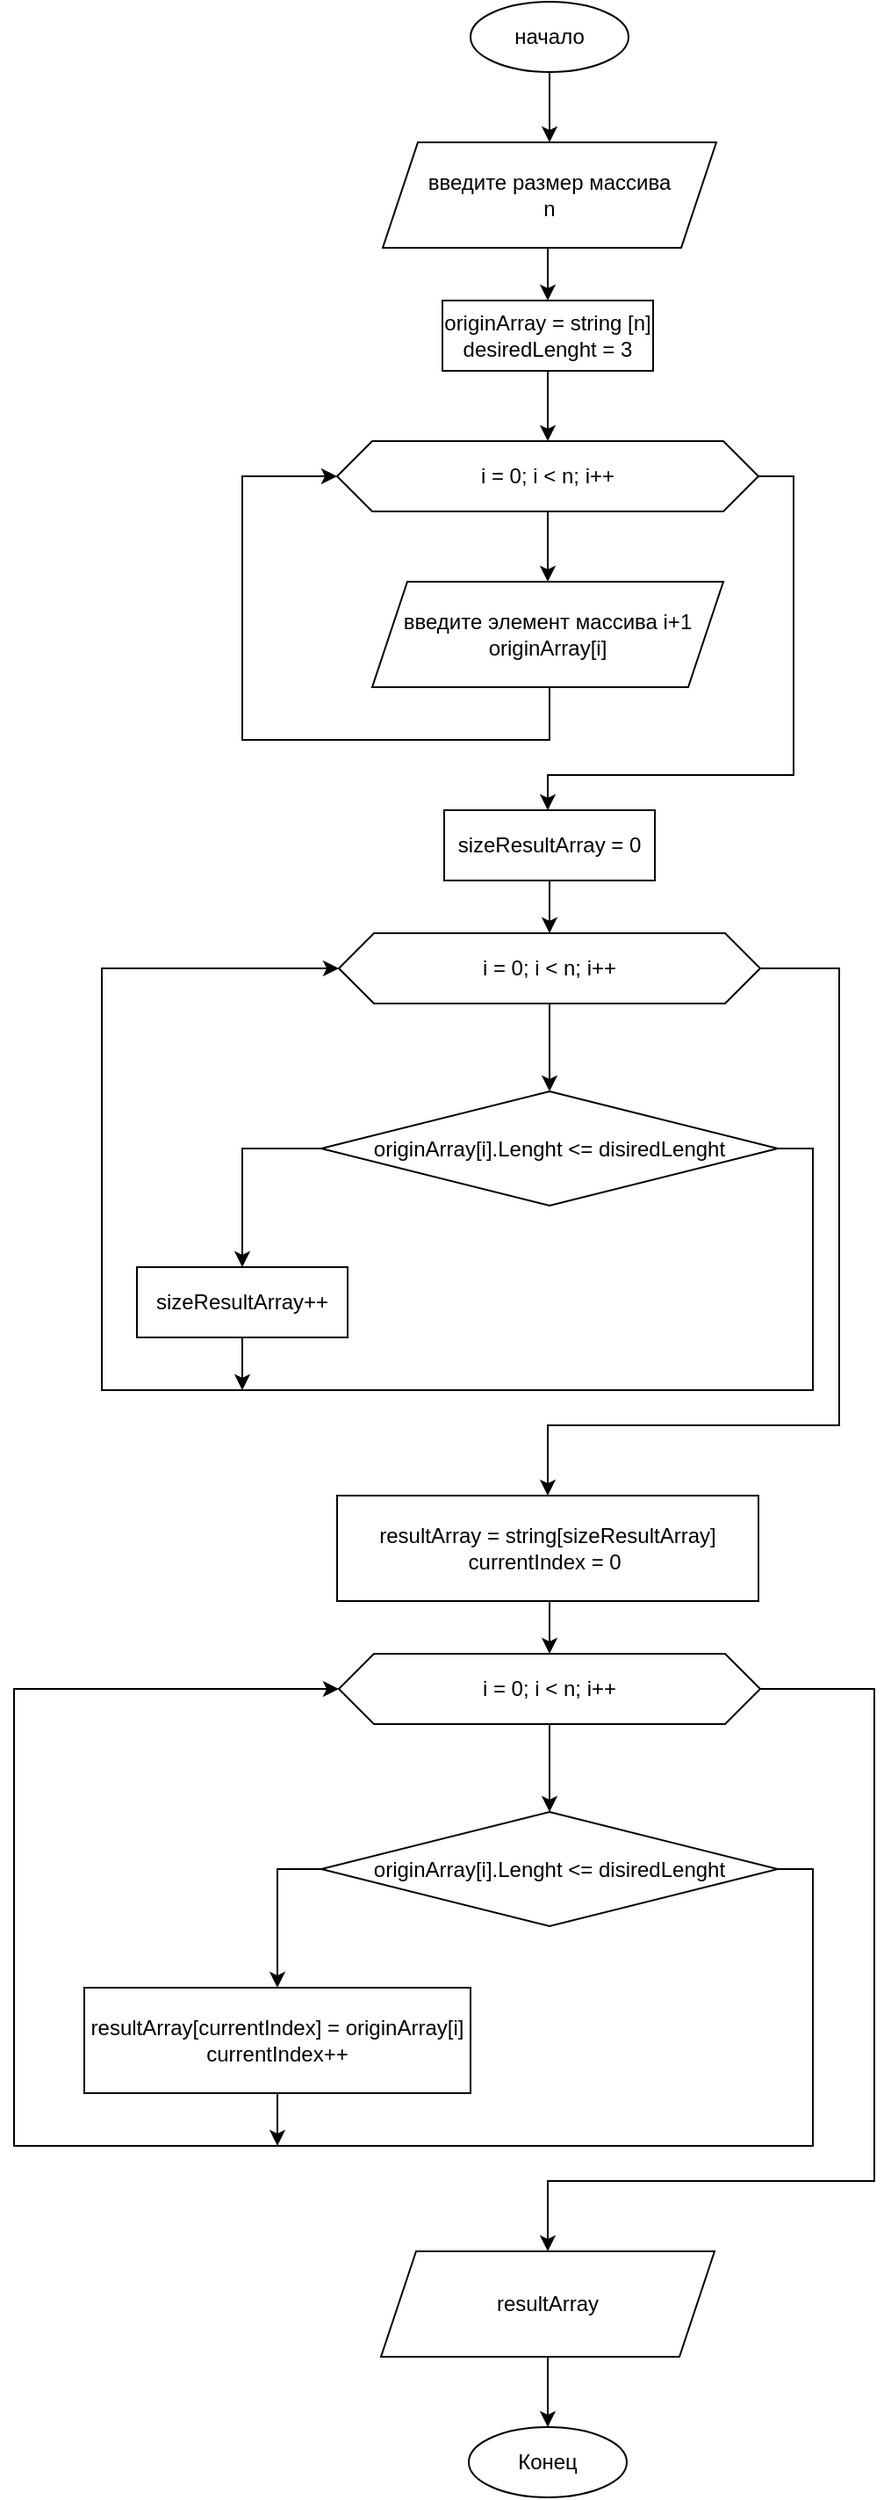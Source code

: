 <mxfile version="20.6.2" type="device"><diagram id="-C2m8nx2bFNEbv0D2F_R" name="Страница 1"><mxGraphModel dx="1038" dy="531" grid="1" gridSize="10" guides="1" tooltips="1" connect="1" arrows="1" fold="1" page="1" pageScale="1" pageWidth="827" pageHeight="1169" math="0" shadow="0"><root><mxCell id="0"/><mxCell id="1" parent="0"/><mxCell id="nW9GH1jKuhnJziH7pmkg-12" style="edgeStyle=orthogonalEdgeStyle;rounded=0;orthogonalLoop=1;jettySize=auto;html=1;exitX=0.5;exitY=1;exitDx=0;exitDy=0;entryX=0.5;entryY=0;entryDx=0;entryDy=0;" edge="1" parent="1" source="nW9GH1jKuhnJziH7pmkg-1" target="nW9GH1jKuhnJziH7pmkg-2"><mxGeometry relative="1" as="geometry"/></mxCell><mxCell id="nW9GH1jKuhnJziH7pmkg-1" value="начало" style="ellipse;whiteSpace=wrap;html=1;" vertex="1" parent="1"><mxGeometry x="370" y="20" width="90" height="40" as="geometry"/></mxCell><mxCell id="nW9GH1jKuhnJziH7pmkg-13" style="edgeStyle=orthogonalEdgeStyle;rounded=0;orthogonalLoop=1;jettySize=auto;html=1;exitX=0.5;exitY=1;exitDx=0;exitDy=0;entryX=0.5;entryY=0;entryDx=0;entryDy=0;" edge="1" parent="1" source="nW9GH1jKuhnJziH7pmkg-2" target="nW9GH1jKuhnJziH7pmkg-4"><mxGeometry relative="1" as="geometry"/></mxCell><mxCell id="nW9GH1jKuhnJziH7pmkg-2" value="введите размер массива&lt;br&gt;n" style="shape=parallelogram;perimeter=parallelogramPerimeter;whiteSpace=wrap;html=1;fixedSize=1;" vertex="1" parent="1"><mxGeometry x="320" y="100" width="190" height="60" as="geometry"/></mxCell><mxCell id="nW9GH1jKuhnJziH7pmkg-14" style="edgeStyle=orthogonalEdgeStyle;rounded=0;orthogonalLoop=1;jettySize=auto;html=1;exitX=0.5;exitY=1;exitDx=0;exitDy=0;entryX=0.5;entryY=0;entryDx=0;entryDy=0;" edge="1" parent="1" source="nW9GH1jKuhnJziH7pmkg-4" target="nW9GH1jKuhnJziH7pmkg-5"><mxGeometry relative="1" as="geometry"/></mxCell><mxCell id="nW9GH1jKuhnJziH7pmkg-4" value="originArray = string [n]&lt;br&gt;desiredLenght = 3" style="rounded=0;whiteSpace=wrap;html=1;" vertex="1" parent="1"><mxGeometry x="354" y="190" width="120" height="40" as="geometry"/></mxCell><mxCell id="nW9GH1jKuhnJziH7pmkg-11" style="edgeStyle=orthogonalEdgeStyle;rounded=0;orthogonalLoop=1;jettySize=auto;html=1;exitX=0.5;exitY=1;exitDx=0;exitDy=0;entryX=0.5;entryY=0;entryDx=0;entryDy=0;" edge="1" parent="1" source="nW9GH1jKuhnJziH7pmkg-5" target="nW9GH1jKuhnJziH7pmkg-8"><mxGeometry relative="1" as="geometry"/></mxCell><mxCell id="nW9GH1jKuhnJziH7pmkg-20" style="edgeStyle=orthogonalEdgeStyle;rounded=0;orthogonalLoop=1;jettySize=auto;html=1;exitX=1;exitY=0.5;exitDx=0;exitDy=0;" edge="1" parent="1" source="nW9GH1jKuhnJziH7pmkg-5" target="nW9GH1jKuhnJziH7pmkg-19"><mxGeometry relative="1" as="geometry"><mxPoint x="520" y="440" as="targetPoint"/><Array as="points"><mxPoint x="554" y="290"/><mxPoint x="554" y="460"/><mxPoint x="414" y="460"/></Array></mxGeometry></mxCell><mxCell id="nW9GH1jKuhnJziH7pmkg-5" value="i = 0; i &amp;lt; n; i++" style="shape=hexagon;perimeter=hexagonPerimeter2;whiteSpace=wrap;html=1;fixedSize=1;" vertex="1" parent="1"><mxGeometry x="294" y="270" width="240" height="40" as="geometry"/></mxCell><mxCell id="nW9GH1jKuhnJziH7pmkg-10" style="edgeStyle=orthogonalEdgeStyle;rounded=0;orthogonalLoop=1;jettySize=auto;html=1;entryX=0;entryY=0.5;entryDx=0;entryDy=0;" edge="1" parent="1" source="nW9GH1jKuhnJziH7pmkg-8" target="nW9GH1jKuhnJziH7pmkg-5"><mxGeometry relative="1" as="geometry"><mxPoint x="290" y="320" as="targetPoint"/><Array as="points"><mxPoint x="415" y="440"/><mxPoint x="240" y="440"/><mxPoint x="240" y="290"/></Array></mxGeometry></mxCell><mxCell id="nW9GH1jKuhnJziH7pmkg-8" value="введите элемент массива i+1&lt;br&gt;originArray[i]" style="shape=parallelogram;perimeter=parallelogramPerimeter;whiteSpace=wrap;html=1;fixedSize=1;" vertex="1" parent="1"><mxGeometry x="314" y="350" width="200" height="60" as="geometry"/></mxCell><mxCell id="nW9GH1jKuhnJziH7pmkg-18" style="edgeStyle=orthogonalEdgeStyle;rounded=0;orthogonalLoop=1;jettySize=auto;html=1;exitX=0.5;exitY=1;exitDx=0;exitDy=0;entryX=0.5;entryY=0;entryDx=0;entryDy=0;" edge="1" parent="1" source="nW9GH1jKuhnJziH7pmkg-15" target="nW9GH1jKuhnJziH7pmkg-17"><mxGeometry relative="1" as="geometry"/></mxCell><mxCell id="nW9GH1jKuhnJziH7pmkg-28" style="edgeStyle=orthogonalEdgeStyle;rounded=0;orthogonalLoop=1;jettySize=auto;html=1;exitX=1;exitY=0.5;exitDx=0;exitDy=0;entryX=0.5;entryY=0;entryDx=0;entryDy=0;" edge="1" parent="1" source="nW9GH1jKuhnJziH7pmkg-15" target="nW9GH1jKuhnJziH7pmkg-27"><mxGeometry relative="1" as="geometry"><Array as="points"><mxPoint x="580" y="570"/><mxPoint x="580" y="830"/><mxPoint x="414" y="830"/></Array></mxGeometry></mxCell><mxCell id="nW9GH1jKuhnJziH7pmkg-15" value="i = 0; i &amp;lt; n; i++" style="shape=hexagon;perimeter=hexagonPerimeter2;whiteSpace=wrap;html=1;fixedSize=1;" vertex="1" parent="1"><mxGeometry x="295" y="550" width="240" height="40" as="geometry"/></mxCell><mxCell id="nW9GH1jKuhnJziH7pmkg-23" style="edgeStyle=orthogonalEdgeStyle;rounded=0;orthogonalLoop=1;jettySize=auto;html=1;exitX=0;exitY=0.5;exitDx=0;exitDy=0;entryX=0.5;entryY=0;entryDx=0;entryDy=0;" edge="1" parent="1" source="nW9GH1jKuhnJziH7pmkg-17" target="nW9GH1jKuhnJziH7pmkg-22"><mxGeometry relative="1" as="geometry"/></mxCell><mxCell id="nW9GH1jKuhnJziH7pmkg-24" style="edgeStyle=orthogonalEdgeStyle;rounded=0;orthogonalLoop=1;jettySize=auto;html=1;exitX=1;exitY=0.5;exitDx=0;exitDy=0;entryX=0;entryY=0.5;entryDx=0;entryDy=0;" edge="1" parent="1" source="nW9GH1jKuhnJziH7pmkg-17" target="nW9GH1jKuhnJziH7pmkg-15"><mxGeometry relative="1" as="geometry"><Array as="points"><mxPoint x="565" y="673"/><mxPoint x="565" y="810"/><mxPoint x="160" y="810"/><mxPoint x="160" y="570"/></Array></mxGeometry></mxCell><mxCell id="nW9GH1jKuhnJziH7pmkg-17" value="originArray[i].Lenght &amp;lt;= disiredLenght" style="rhombus;whiteSpace=wrap;html=1;" vertex="1" parent="1"><mxGeometry x="285" y="640" width="260" height="65" as="geometry"/></mxCell><mxCell id="nW9GH1jKuhnJziH7pmkg-21" style="edgeStyle=orthogonalEdgeStyle;rounded=0;orthogonalLoop=1;jettySize=auto;html=1;exitX=0.5;exitY=1;exitDx=0;exitDy=0;entryX=0.5;entryY=0;entryDx=0;entryDy=0;" edge="1" parent="1" source="nW9GH1jKuhnJziH7pmkg-19" target="nW9GH1jKuhnJziH7pmkg-15"><mxGeometry relative="1" as="geometry"/></mxCell><mxCell id="nW9GH1jKuhnJziH7pmkg-19" value="sizeResultArray = 0" style="rounded=0;whiteSpace=wrap;html=1;" vertex="1" parent="1"><mxGeometry x="355" y="480" width="120" height="40" as="geometry"/></mxCell><mxCell id="nW9GH1jKuhnJziH7pmkg-26" style="edgeStyle=orthogonalEdgeStyle;rounded=0;orthogonalLoop=1;jettySize=auto;html=1;exitX=0.5;exitY=1;exitDx=0;exitDy=0;" edge="1" parent="1" source="nW9GH1jKuhnJziH7pmkg-22"><mxGeometry relative="1" as="geometry"><mxPoint x="240" y="810" as="targetPoint"/></mxGeometry></mxCell><mxCell id="nW9GH1jKuhnJziH7pmkg-22" value="sizeResultArray++" style="rounded=0;whiteSpace=wrap;html=1;" vertex="1" parent="1"><mxGeometry x="180" y="740" width="120" height="40" as="geometry"/></mxCell><mxCell id="nW9GH1jKuhnJziH7pmkg-30" style="edgeStyle=orthogonalEdgeStyle;rounded=0;orthogonalLoop=1;jettySize=auto;html=1;exitX=0.5;exitY=1;exitDx=0;exitDy=0;" edge="1" parent="1" source="nW9GH1jKuhnJziH7pmkg-27"><mxGeometry relative="1" as="geometry"><mxPoint x="414" y="910" as="targetPoint"/></mxGeometry></mxCell><mxCell id="nW9GH1jKuhnJziH7pmkg-27" value="resultArray = string[sizeResultArray]&lt;br&gt;currentIndex = 0&amp;nbsp;" style="rounded=0;whiteSpace=wrap;html=1;" vertex="1" parent="1"><mxGeometry x="294" y="870" width="240" height="60" as="geometry"/></mxCell><mxCell id="nW9GH1jKuhnJziH7pmkg-31" style="edgeStyle=orthogonalEdgeStyle;rounded=0;orthogonalLoop=1;jettySize=auto;html=1;exitX=0.5;exitY=1;exitDx=0;exitDy=0;entryX=0.5;entryY=0;entryDx=0;entryDy=0;" edge="1" parent="1" source="nW9GH1jKuhnJziH7pmkg-32" target="nW9GH1jKuhnJziH7pmkg-35"><mxGeometry relative="1" as="geometry"/></mxCell><mxCell id="nW9GH1jKuhnJziH7pmkg-44" style="edgeStyle=orthogonalEdgeStyle;rounded=0;orthogonalLoop=1;jettySize=auto;html=1;exitX=1;exitY=0.5;exitDx=0;exitDy=0;" edge="1" parent="1" source="nW9GH1jKuhnJziH7pmkg-32" target="nW9GH1jKuhnJziH7pmkg-43"><mxGeometry relative="1" as="geometry"><Array as="points"><mxPoint x="600" y="980"/><mxPoint x="600" y="1260"/><mxPoint x="414" y="1260"/></Array></mxGeometry></mxCell><mxCell id="nW9GH1jKuhnJziH7pmkg-32" value="i = 0; i &amp;lt; n; i++" style="shape=hexagon;perimeter=hexagonPerimeter2;whiteSpace=wrap;html=1;fixedSize=1;" vertex="1" parent="1"><mxGeometry x="295" y="960" width="240" height="40" as="geometry"/></mxCell><mxCell id="nW9GH1jKuhnJziH7pmkg-33" style="edgeStyle=orthogonalEdgeStyle;rounded=0;orthogonalLoop=1;jettySize=auto;html=1;exitX=0;exitY=0.5;exitDx=0;exitDy=0;entryX=0.5;entryY=0;entryDx=0;entryDy=0;" edge="1" parent="1" source="nW9GH1jKuhnJziH7pmkg-35" target="nW9GH1jKuhnJziH7pmkg-38"><mxGeometry relative="1" as="geometry"/></mxCell><mxCell id="nW9GH1jKuhnJziH7pmkg-34" style="edgeStyle=orthogonalEdgeStyle;rounded=0;orthogonalLoop=1;jettySize=auto;html=1;exitX=1;exitY=0.5;exitDx=0;exitDy=0;entryX=0;entryY=0.5;entryDx=0;entryDy=0;" edge="1" parent="1" source="nW9GH1jKuhnJziH7pmkg-35" target="nW9GH1jKuhnJziH7pmkg-32"><mxGeometry relative="1" as="geometry"><Array as="points"><mxPoint x="565" y="1083"/><mxPoint x="565" y="1240"/><mxPoint x="110" y="1240"/><mxPoint x="110" y="980"/></Array></mxGeometry></mxCell><mxCell id="nW9GH1jKuhnJziH7pmkg-35" value="originArray[i].Lenght &amp;lt;= disiredLenght" style="rhombus;whiteSpace=wrap;html=1;" vertex="1" parent="1"><mxGeometry x="285" y="1050" width="260" height="65" as="geometry"/></mxCell><mxCell id="nW9GH1jKuhnJziH7pmkg-36" style="edgeStyle=orthogonalEdgeStyle;rounded=0;orthogonalLoop=1;jettySize=auto;html=1;exitX=0.5;exitY=1;exitDx=0;exitDy=0;entryX=0.5;entryY=0;entryDx=0;entryDy=0;" edge="1" parent="1" target="nW9GH1jKuhnJziH7pmkg-32"><mxGeometry relative="1" as="geometry"><mxPoint x="415" y="930" as="sourcePoint"/></mxGeometry></mxCell><mxCell id="nW9GH1jKuhnJziH7pmkg-40" style="edgeStyle=orthogonalEdgeStyle;rounded=0;orthogonalLoop=1;jettySize=auto;html=1;exitX=0.5;exitY=1;exitDx=0;exitDy=0;" edge="1" parent="1" source="nW9GH1jKuhnJziH7pmkg-38"><mxGeometry relative="1" as="geometry"><mxPoint x="260" y="1240" as="targetPoint"/></mxGeometry></mxCell><mxCell id="nW9GH1jKuhnJziH7pmkg-42" style="edgeStyle=orthogonalEdgeStyle;rounded=0;orthogonalLoop=1;jettySize=auto;html=1;exitX=0.5;exitY=1;exitDx=0;exitDy=0;" edge="1" parent="1" source="nW9GH1jKuhnJziH7pmkg-38"><mxGeometry relative="1" as="geometry"><mxPoint x="260" y="1180" as="targetPoint"/></mxGeometry></mxCell><mxCell id="nW9GH1jKuhnJziH7pmkg-38" value="resultArray[currentIndex] = originArray[i]&lt;br&gt;currentIndex++" style="rounded=0;whiteSpace=wrap;html=1;" vertex="1" parent="1"><mxGeometry x="150" y="1150" width="220" height="60" as="geometry"/></mxCell><mxCell id="nW9GH1jKuhnJziH7pmkg-46" style="edgeStyle=orthogonalEdgeStyle;rounded=0;orthogonalLoop=1;jettySize=auto;html=1;exitX=0.5;exitY=1;exitDx=0;exitDy=0;entryX=0.5;entryY=0;entryDx=0;entryDy=0;" edge="1" parent="1" source="nW9GH1jKuhnJziH7pmkg-43" target="nW9GH1jKuhnJziH7pmkg-45"><mxGeometry relative="1" as="geometry"/></mxCell><mxCell id="nW9GH1jKuhnJziH7pmkg-43" value="resultArray" style="shape=parallelogram;perimeter=parallelogramPerimeter;whiteSpace=wrap;html=1;fixedSize=1;" vertex="1" parent="1"><mxGeometry x="319" y="1300" width="190" height="60" as="geometry"/></mxCell><mxCell id="nW9GH1jKuhnJziH7pmkg-45" value="Конец" style="ellipse;whiteSpace=wrap;html=1;" vertex="1" parent="1"><mxGeometry x="369" y="1400" width="90" height="40" as="geometry"/></mxCell></root></mxGraphModel></diagram></mxfile>